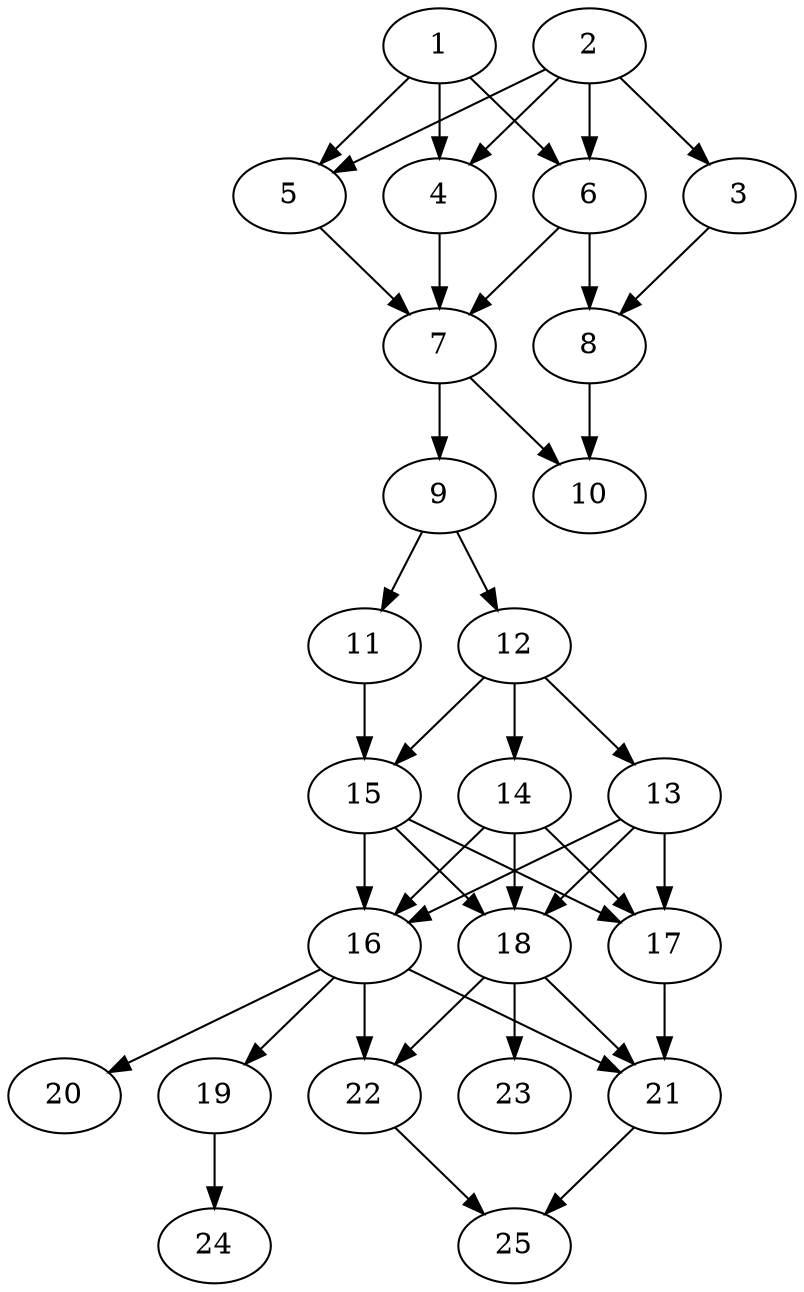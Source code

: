 // DAG automatically generated by daggen at Tue Aug  6 16:26:47 2019
// ./daggen --dot -n 25 --ccr 0.3 --fat 0.5 --regular 0.5 --density 0.9 --mindata 5242880 --maxdata 52428800 
digraph G {
  1 [size="120067413", alpha="0.13", expect_size="36020224"] 
  1 -> 4 [size ="36020224"]
  1 -> 5 [size ="36020224"]
  1 -> 6 [size ="36020224"]
  2 [size="133277013", alpha="0.18", expect_size="39983104"] 
  2 -> 3 [size ="39983104"]
  2 -> 4 [size ="39983104"]
  2 -> 5 [size ="39983104"]
  2 -> 6 [size ="39983104"]
  3 [size="44980907", alpha="0.08", expect_size="13494272"] 
  3 -> 8 [size ="13494272"]
  4 [size="110004907", alpha="0.02", expect_size="33001472"] 
  4 -> 7 [size ="33001472"]
  5 [size="35488427", alpha="0.13", expect_size="10646528"] 
  5 -> 7 [size ="10646528"]
  6 [size="44202667", alpha="0.15", expect_size="13260800"] 
  6 -> 7 [size ="13260800"]
  6 -> 8 [size ="13260800"]
  7 [size="73997653", alpha="0.12", expect_size="22199296"] 
  7 -> 9 [size ="22199296"]
  7 -> 10 [size ="22199296"]
  8 [size="36706987", alpha="0.03", expect_size="11012096"] 
  8 -> 10 [size ="11012096"]
  9 [size="68092587", alpha="0.05", expect_size="20427776"] 
  9 -> 11 [size ="20427776"]
  9 -> 12 [size ="20427776"]
  10 [size="128727040", alpha="0.02", expect_size="38618112"] 
  11 [size="61535573", alpha="0.12", expect_size="18460672"] 
  11 -> 15 [size ="18460672"]
  12 [size="162362027", alpha="0.09", expect_size="48708608"] 
  12 -> 13 [size ="48708608"]
  12 -> 14 [size ="48708608"]
  12 -> 15 [size ="48708608"]
  13 [size="148824747", alpha="0.13", expect_size="44647424"] 
  13 -> 16 [size ="44647424"]
  13 -> 17 [size ="44647424"]
  13 -> 18 [size ="44647424"]
  14 [size="52227413", alpha="0.01", expect_size="15668224"] 
  14 -> 16 [size ="15668224"]
  14 -> 17 [size ="15668224"]
  14 -> 18 [size ="15668224"]
  15 [size="71297707", alpha="0.17", expect_size="21389312"] 
  15 -> 16 [size ="21389312"]
  15 -> 17 [size ="21389312"]
  15 -> 18 [size ="21389312"]
  16 [size="174059520", alpha="0.06", expect_size="52217856"] 
  16 -> 19 [size ="52217856"]
  16 -> 20 [size ="52217856"]
  16 -> 21 [size ="52217856"]
  16 -> 22 [size ="52217856"]
  17 [size="137304747", alpha="0.05", expect_size="41191424"] 
  17 -> 21 [size ="41191424"]
  18 [size="73018027", alpha="0.07", expect_size="21905408"] 
  18 -> 21 [size ="21905408"]
  18 -> 22 [size ="21905408"]
  18 -> 23 [size ="21905408"]
  19 [size="94109013", alpha="0.10", expect_size="28232704"] 
  19 -> 24 [size ="28232704"]
  20 [size="131945813", alpha="0.19", expect_size="39583744"] 
  21 [size="145261227", alpha="0.02", expect_size="43578368"] 
  21 -> 25 [size ="43578368"]
  22 [size="81571840", alpha="0.18", expect_size="24471552"] 
  22 -> 25 [size ="24471552"]
  23 [size="150241280", alpha="0.19", expect_size="45072384"] 
  24 [size="91818667", alpha="0.11", expect_size="27545600"] 
  25 [size="103424000", alpha="0.06", expect_size="31027200"] 
}
